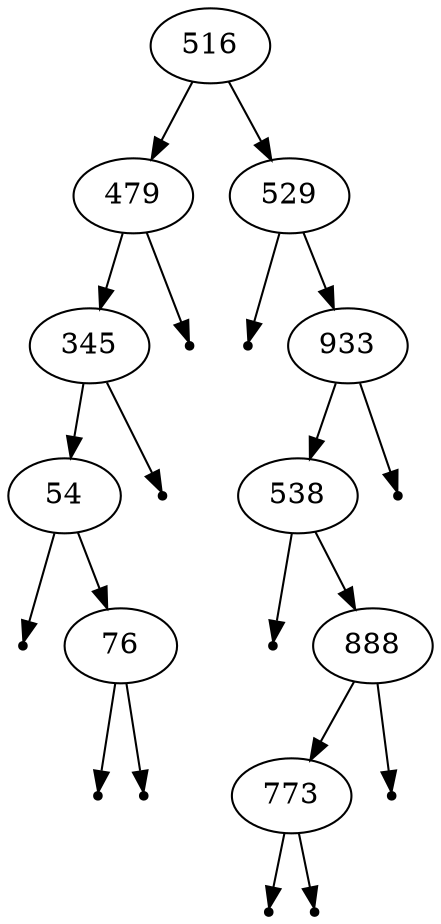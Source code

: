 digraph bin_tree {
516 -> 479;
479 -> 345;
345 -> 54;
null0 [shape=point];
54 -> null0;
54 -> 76;
null1 [shape=point];
76 -> null1;
null2 [shape=point];
76 -> null2;
null3 [shape=point];
345 -> null3;
null4 [shape=point];
479 -> null4;
516 -> 529;
null5 [shape=point];
529 -> null5;
529 -> 933;
933 -> 538;
null6 [shape=point];
538 -> null6;
538 -> 888;
888 -> 773;
null7 [shape=point];
773 -> null7;
null8 [shape=point];
773 -> null8;
null9 [shape=point];
888 -> null9;
null10 [shape=point];
933 -> null10;
}
